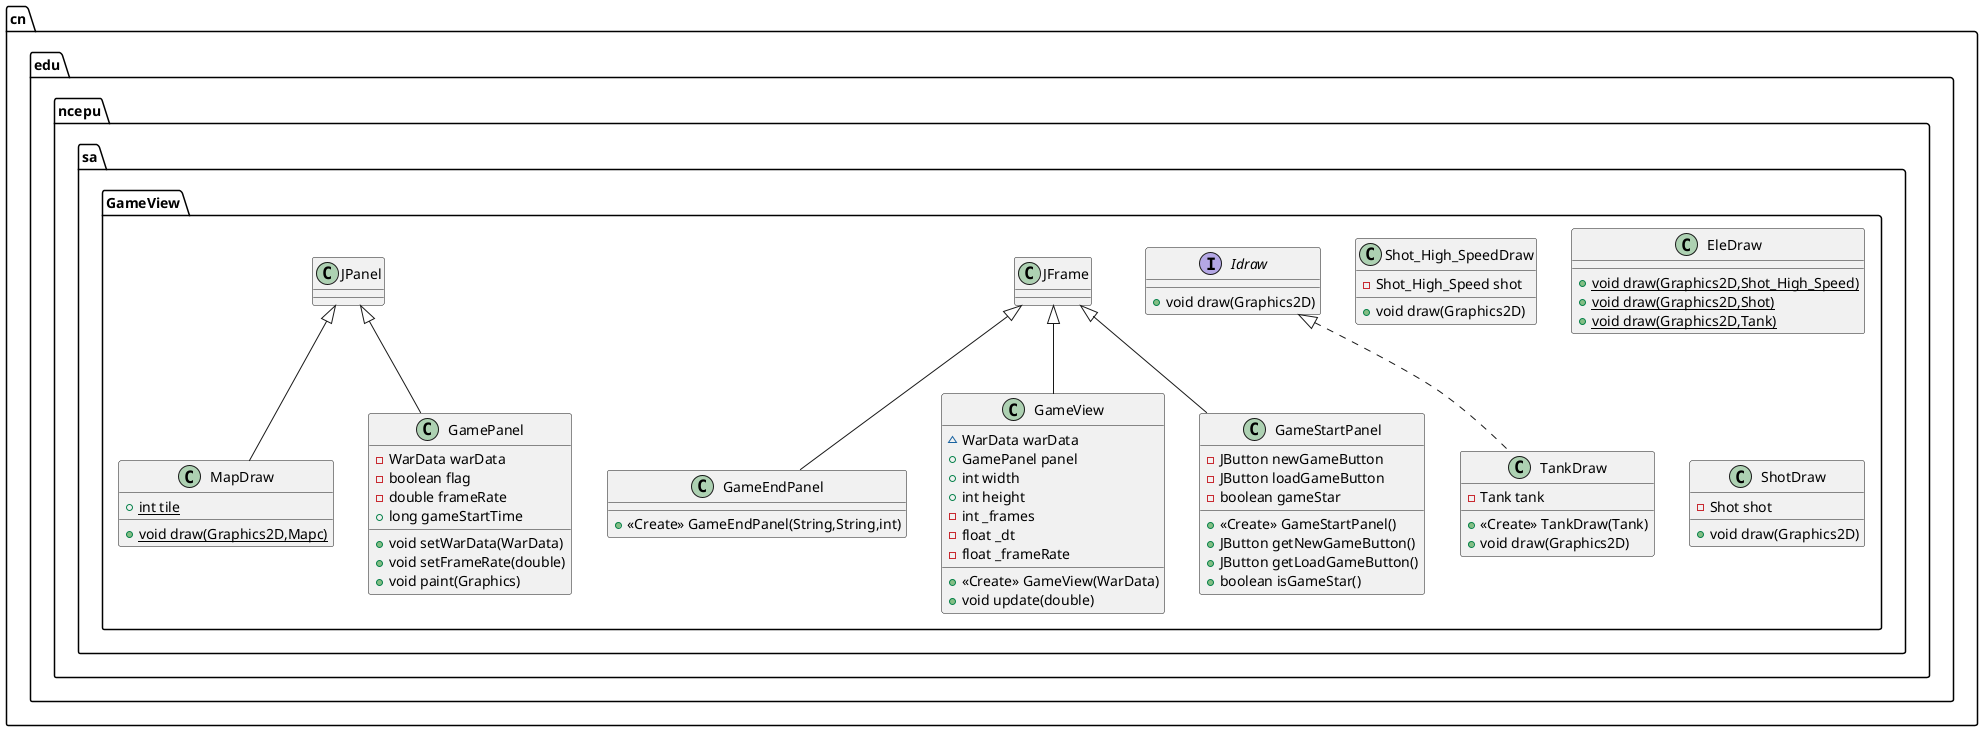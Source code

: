 @startuml
class cn.edu.ncepu.sa.GameView.TankDraw {
- Tank tank
+ <<Create>> TankDraw(Tank)
+ void draw(Graphics2D)
}


class cn.edu.ncepu.sa.GameView.GameEndPanel {
+ <<Create>> GameEndPanel(String,String,int)
}

class cn.edu.ncepu.sa.GameView.GameView {
~ WarData warData
+ GamePanel panel
+ int width
+ int height
- int _frames
- float _dt
- float _frameRate
+ <<Create>> GameView(WarData)
+ void update(double)
}


class cn.edu.ncepu.sa.GameView.Shot_High_SpeedDraw {
- Shot_High_Speed shot
+ void draw(Graphics2D)
}


class cn.edu.ncepu.sa.GameView.EleDraw {
+ {static} void draw(Graphics2D,Shot_High_Speed)
+ {static} void draw(Graphics2D,Shot)
+ {static} void draw(Graphics2D,Tank)
}

class cn.edu.ncepu.sa.GameView.MapDraw {
+ {static} int tile
+ {static} void draw(Graphics2D,Mapc)
}


class cn.edu.ncepu.sa.GameView.GamePanel {
- WarData warData
- boolean flag
- double frameRate
+ long gameStartTime
+ void setWarData(WarData)
+ void setFrameRate(double)
+ void paint(Graphics)
}


class cn.edu.ncepu.sa.GameView.GameStartPanel {
- JButton newGameButton
- JButton loadGameButton
- boolean gameStar
+ <<Create>> GameStartPanel()
+ JButton getNewGameButton()
+ JButton getLoadGameButton()
+ boolean isGameStar()
}


interface cn.edu.ncepu.sa.GameView.Idraw {
+ void draw(Graphics2D)
}

class cn.edu.ncepu.sa.GameView.ShotDraw {
- Shot shot
+ void draw(Graphics2D)
}




cn.edu.ncepu.sa.GameView.Idraw <|.. cn.edu.ncepu.sa.GameView.TankDraw
cn.edu.ncepu.sa.GameView.JFrame <|-- cn.edu.ncepu.sa.GameView.GameEndPanel
cn.edu.ncepu.sa.GameView.JFrame <|-- cn.edu.ncepu.sa.GameView.GameView
cn.edu.ncepu.sa.GameView.JPanel <|-- cn.edu.ncepu.sa.GameView.MapDraw
cn.edu.ncepu.sa.GameView.JPanel <|-- cn.edu.ncepu.sa.GameView.GamePanel
cn.edu.ncepu.sa.GameView.JFrame <|-- cn.edu.ncepu.sa.GameView.GameStartPanel
@enduml